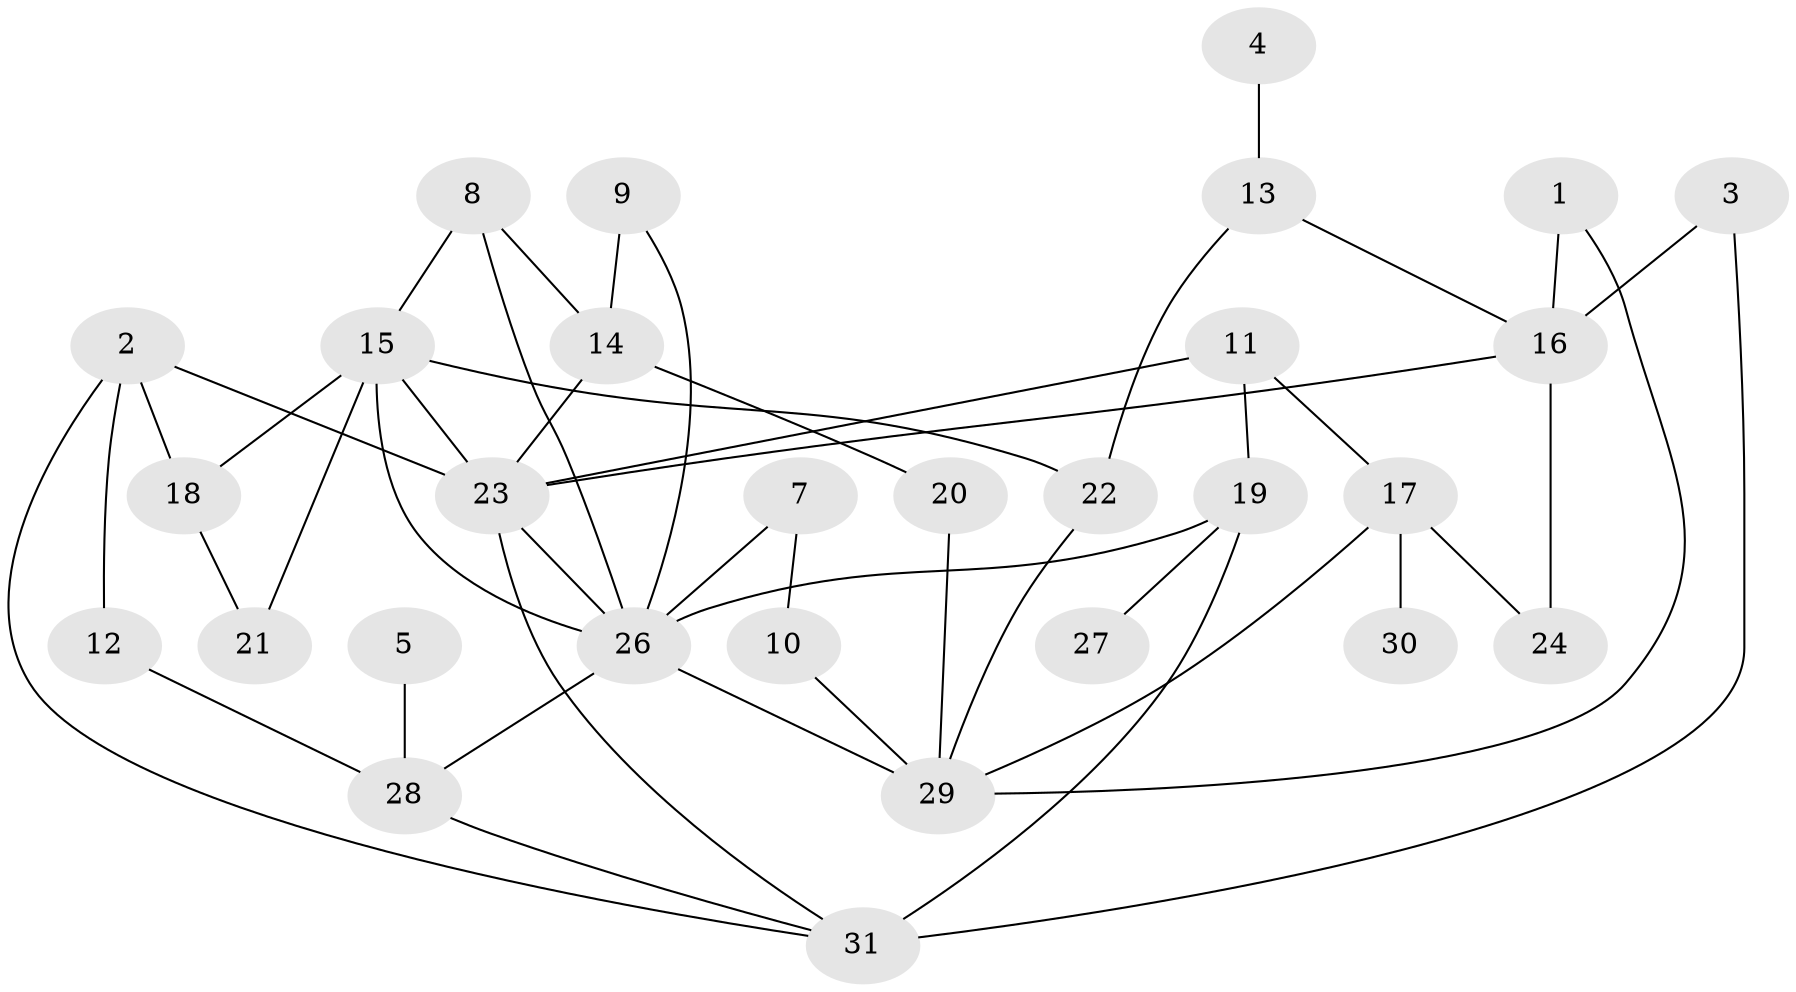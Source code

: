// original degree distribution, {1: 0.19672131147540983, 2: 0.2459016393442623, 4: 0.13114754098360656, 3: 0.2459016393442623, 5: 0.13114754098360656, 0: 0.03278688524590164, 7: 0.01639344262295082}
// Generated by graph-tools (version 1.1) at 2025/25/03/09/25 03:25:17]
// undirected, 29 vertices, 47 edges
graph export_dot {
graph [start="1"]
  node [color=gray90,style=filled];
  1;
  2;
  3;
  4;
  5;
  7;
  8;
  9;
  10;
  11;
  12;
  13;
  14;
  15;
  16;
  17;
  18;
  19;
  20;
  21;
  22;
  23;
  24;
  26;
  27;
  28;
  29;
  30;
  31;
  1 -- 16 [weight=1.0];
  1 -- 29 [weight=1.0];
  2 -- 12 [weight=1.0];
  2 -- 18 [weight=1.0];
  2 -- 23 [weight=1.0];
  2 -- 31 [weight=1.0];
  3 -- 16 [weight=1.0];
  3 -- 31 [weight=1.0];
  4 -- 13 [weight=1.0];
  5 -- 28 [weight=1.0];
  7 -- 10 [weight=1.0];
  7 -- 26 [weight=1.0];
  8 -- 14 [weight=1.0];
  8 -- 15 [weight=1.0];
  8 -- 26 [weight=1.0];
  9 -- 14 [weight=2.0];
  9 -- 26 [weight=1.0];
  10 -- 29 [weight=1.0];
  11 -- 17 [weight=1.0];
  11 -- 19 [weight=1.0];
  11 -- 23 [weight=2.0];
  12 -- 28 [weight=1.0];
  13 -- 16 [weight=1.0];
  13 -- 22 [weight=1.0];
  14 -- 20 [weight=1.0];
  14 -- 23 [weight=2.0];
  15 -- 18 [weight=1.0];
  15 -- 21 [weight=1.0];
  15 -- 22 [weight=1.0];
  15 -- 23 [weight=1.0];
  15 -- 26 [weight=2.0];
  16 -- 23 [weight=1.0];
  16 -- 24 [weight=1.0];
  17 -- 24 [weight=1.0];
  17 -- 29 [weight=1.0];
  17 -- 30 [weight=1.0];
  18 -- 21 [weight=1.0];
  19 -- 26 [weight=1.0];
  19 -- 27 [weight=1.0];
  19 -- 31 [weight=2.0];
  20 -- 29 [weight=1.0];
  22 -- 29 [weight=1.0];
  23 -- 26 [weight=2.0];
  23 -- 31 [weight=1.0];
  26 -- 28 [weight=1.0];
  26 -- 29 [weight=1.0];
  28 -- 31 [weight=1.0];
}
